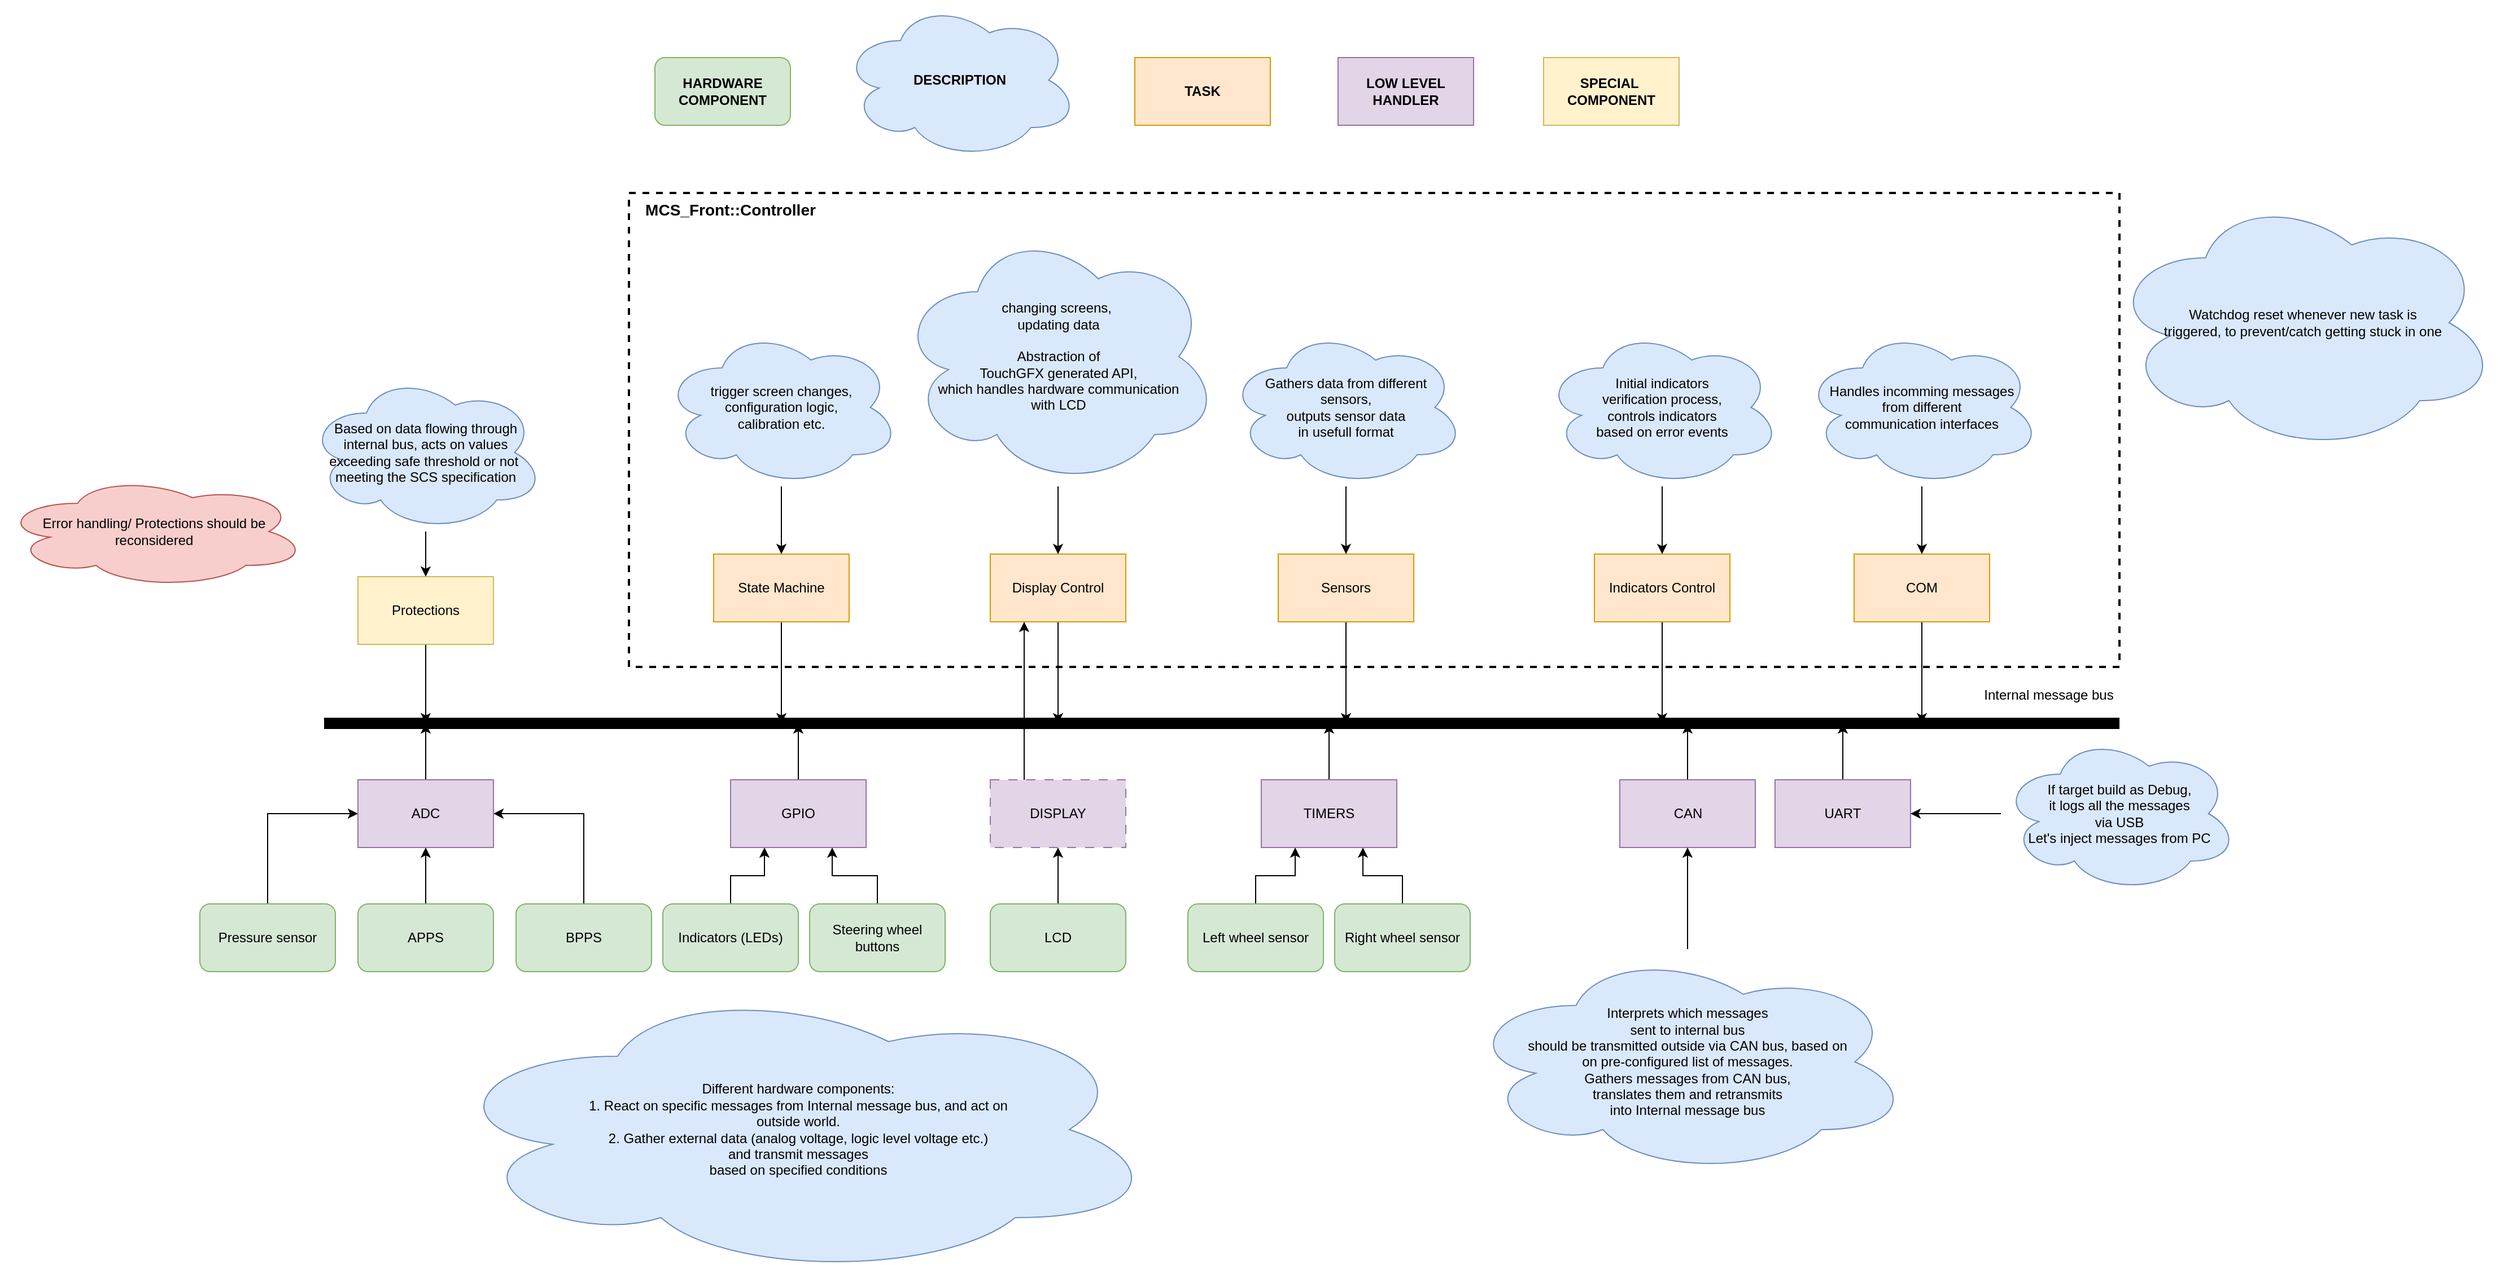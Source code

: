 <mxfile pages="3">
    <diagram name="MCS_Front" id="a141eldXB_yOH9qCXIpR">
        <mxGraphModel dx="2982" dy="2298" grid="1" gridSize="10" guides="1" tooltips="1" connect="1" arrows="1" fold="1" page="1" pageScale="1" pageWidth="850" pageHeight="1100" math="0" shadow="0">
            <root>
                <mxCell id="0"/>
                <mxCell id="1" parent="0"/>
                <mxCell id="pfAlfjJK6MnRH2TNxaLM-64" value="" style="rounded=0;whiteSpace=wrap;html=1;fillColor=none;dashed=1;strokeWidth=2;" parent="1" vertex="1">
                    <mxGeometry x="40" y="10" width="1320" height="420" as="geometry"/>
                </mxCell>
                <mxCell id="pfAlfjJK6MnRH2TNxaLM-27" style="edgeStyle=orthogonalEdgeStyle;rounded=0;orthogonalLoop=1;jettySize=auto;html=1;" parent="1" source="pfAlfjJK6MnRH2TNxaLM-1" edge="1">
                    <mxGeometry relative="1" as="geometry">
                        <mxPoint x="420" y="480" as="targetPoint"/>
                    </mxGeometry>
                </mxCell>
                <mxCell id="pfAlfjJK6MnRH2TNxaLM-1" value="Display Control" style="rounded=0;whiteSpace=wrap;html=1;fillColor=#ffe6cc;strokeColor=#d79b00;" parent="1" vertex="1">
                    <mxGeometry x="360" y="330" width="120" height="60" as="geometry"/>
                </mxCell>
                <mxCell id="pfAlfjJK6MnRH2TNxaLM-3" style="edgeStyle=orthogonalEdgeStyle;rounded=0;orthogonalLoop=1;jettySize=auto;html=1;" parent="1" source="pfAlfjJK6MnRH2TNxaLM-2" target="pfAlfjJK6MnRH2TNxaLM-1" edge="1">
                    <mxGeometry relative="1" as="geometry"/>
                </mxCell>
                <mxCell id="pfAlfjJK6MnRH2TNxaLM-2" value="changing screens,&amp;nbsp;&lt;br&gt;updating data&lt;br&gt;&lt;br&gt;Abstraction of &lt;br&gt;TouchGFX generated API, &lt;br&gt;which handles hardware communication&lt;br&gt;with LCD" style="ellipse;shape=cloud;whiteSpace=wrap;html=1;fillColor=#dae8fc;strokeColor=#6c8ebf;" parent="1" vertex="1">
                    <mxGeometry x="277.5" y="40" width="285" height="230" as="geometry"/>
                </mxCell>
                <mxCell id="pfAlfjJK6MnRH2TNxaLM-26" style="edgeStyle=orthogonalEdgeStyle;rounded=0;orthogonalLoop=1;jettySize=auto;html=1;" parent="1" source="pfAlfjJK6MnRH2TNxaLM-4" edge="1">
                    <mxGeometry relative="1" as="geometry">
                        <mxPoint x="175" y="480" as="targetPoint"/>
                    </mxGeometry>
                </mxCell>
                <mxCell id="pfAlfjJK6MnRH2TNxaLM-4" value="State Machine" style="rounded=0;whiteSpace=wrap;html=1;fillColor=#ffe6cc;strokeColor=#d79b00;" parent="1" vertex="1">
                    <mxGeometry x="115" y="330" width="120" height="60" as="geometry"/>
                </mxCell>
                <mxCell id="pfAlfjJK6MnRH2TNxaLM-5" style="edgeStyle=orthogonalEdgeStyle;rounded=0;orthogonalLoop=1;jettySize=auto;html=1;" parent="1" source="pfAlfjJK6MnRH2TNxaLM-6" target="pfAlfjJK6MnRH2TNxaLM-4" edge="1">
                    <mxGeometry relative="1" as="geometry"/>
                </mxCell>
                <mxCell id="pfAlfjJK6MnRH2TNxaLM-6" value="trigger screen changes,&lt;br&gt;configuration logic,&lt;br&gt;calibration etc." style="ellipse;shape=cloud;whiteSpace=wrap;html=1;fillColor=#dae8fc;strokeColor=#6c8ebf;" parent="1" vertex="1">
                    <mxGeometry x="70" y="130" width="210" height="140" as="geometry"/>
                </mxCell>
                <mxCell id="pfAlfjJK6MnRH2TNxaLM-28" style="edgeStyle=orthogonalEdgeStyle;rounded=0;orthogonalLoop=1;jettySize=auto;html=1;" parent="1" source="pfAlfjJK6MnRH2TNxaLM-7" edge="1">
                    <mxGeometry relative="1" as="geometry">
                        <mxPoint x="675.0" y="480" as="targetPoint"/>
                    </mxGeometry>
                </mxCell>
                <mxCell id="pfAlfjJK6MnRH2TNxaLM-7" value="Sensors" style="rounded=0;whiteSpace=wrap;html=1;fillColor=#ffe6cc;strokeColor=#d79b00;" parent="1" vertex="1">
                    <mxGeometry x="615" y="330" width="120" height="60" as="geometry"/>
                </mxCell>
                <mxCell id="pfAlfjJK6MnRH2TNxaLM-8" style="edgeStyle=orthogonalEdgeStyle;rounded=0;orthogonalLoop=1;jettySize=auto;html=1;" parent="1" source="pfAlfjJK6MnRH2TNxaLM-9" target="pfAlfjJK6MnRH2TNxaLM-7" edge="1">
                    <mxGeometry relative="1" as="geometry"/>
                </mxCell>
                <mxCell id="pfAlfjJK6MnRH2TNxaLM-9" value="Gathers data from different&lt;br&gt;sensors,&lt;br&gt;outputs sensor data &lt;br&gt;in usefull format" style="ellipse;shape=cloud;whiteSpace=wrap;html=1;fillColor=#dae8fc;strokeColor=#6c8ebf;" parent="1" vertex="1">
                    <mxGeometry x="570" y="130" width="210" height="140" as="geometry"/>
                </mxCell>
                <mxCell id="pfAlfjJK6MnRH2TNxaLM-30" style="edgeStyle=orthogonalEdgeStyle;rounded=0;orthogonalLoop=1;jettySize=auto;html=1;" parent="1" source="pfAlfjJK6MnRH2TNxaLM-10" edge="1">
                    <mxGeometry relative="1" as="geometry">
                        <mxPoint x="955.0" y="480" as="targetPoint"/>
                    </mxGeometry>
                </mxCell>
                <mxCell id="pfAlfjJK6MnRH2TNxaLM-10" value="Indicators Control" style="rounded=0;whiteSpace=wrap;html=1;fillColor=#ffe6cc;strokeColor=#d79b00;" parent="1" vertex="1">
                    <mxGeometry x="895" y="330" width="120" height="60" as="geometry"/>
                </mxCell>
                <mxCell id="pfAlfjJK6MnRH2TNxaLM-11" style="edgeStyle=orthogonalEdgeStyle;rounded=0;orthogonalLoop=1;jettySize=auto;html=1;" parent="1" source="pfAlfjJK6MnRH2TNxaLM-12" target="pfAlfjJK6MnRH2TNxaLM-10" edge="1">
                    <mxGeometry relative="1" as="geometry"/>
                </mxCell>
                <mxCell id="pfAlfjJK6MnRH2TNxaLM-12" value="Initial indicators&lt;br&gt;verification process,&lt;br&gt;controls indicators&lt;br&gt;based on error events" style="ellipse;shape=cloud;whiteSpace=wrap;html=1;fillColor=#dae8fc;strokeColor=#6c8ebf;" parent="1" vertex="1">
                    <mxGeometry x="850" y="130" width="210" height="140" as="geometry"/>
                </mxCell>
                <mxCell id="pfAlfjJK6MnRH2TNxaLM-47" style="edgeStyle=orthogonalEdgeStyle;rounded=0;orthogonalLoop=1;jettySize=auto;html=1;entryX=0;entryY=0.5;entryDx=0;entryDy=0;" parent="1" source="pfAlfjJK6MnRH2TNxaLM-13" target="pfAlfjJK6MnRH2TNxaLM-34" edge="1">
                    <mxGeometry relative="1" as="geometry">
                        <Array as="points">
                            <mxPoint x="-280" y="560"/>
                        </Array>
                    </mxGeometry>
                </mxCell>
                <mxCell id="pfAlfjJK6MnRH2TNxaLM-13" value="Pressure sensor" style="rounded=1;whiteSpace=wrap;html=1;fillColor=#d5e8d4;strokeColor=#82b366;" parent="1" vertex="1">
                    <mxGeometry x="-340" y="640" width="120" height="60" as="geometry"/>
                </mxCell>
                <mxCell id="pfAlfjJK6MnRH2TNxaLM-48" value="" style="edgeStyle=orthogonalEdgeStyle;rounded=0;orthogonalLoop=1;jettySize=auto;html=1;" parent="1" source="pfAlfjJK6MnRH2TNxaLM-14" target="pfAlfjJK6MnRH2TNxaLM-34" edge="1">
                    <mxGeometry relative="1" as="geometry"/>
                </mxCell>
                <mxCell id="pfAlfjJK6MnRH2TNxaLM-14" value="APPS" style="rounded=1;whiteSpace=wrap;html=1;fillColor=#d5e8d4;strokeColor=#82b366;" parent="1" vertex="1">
                    <mxGeometry x="-200" y="640" width="120" height="60" as="geometry"/>
                </mxCell>
                <mxCell id="pfAlfjJK6MnRH2TNxaLM-49" style="edgeStyle=orthogonalEdgeStyle;rounded=0;orthogonalLoop=1;jettySize=auto;html=1;entryX=1;entryY=0.5;entryDx=0;entryDy=0;" parent="1" source="pfAlfjJK6MnRH2TNxaLM-15" target="pfAlfjJK6MnRH2TNxaLM-34" edge="1">
                    <mxGeometry relative="1" as="geometry">
                        <Array as="points">
                            <mxPoint y="560"/>
                        </Array>
                    </mxGeometry>
                </mxCell>
                <mxCell id="pfAlfjJK6MnRH2TNxaLM-15" value="BPPS" style="rounded=1;whiteSpace=wrap;html=1;fillColor=#d5e8d4;strokeColor=#82b366;" parent="1" vertex="1">
                    <mxGeometry x="-60" y="640" width="120" height="60" as="geometry"/>
                </mxCell>
                <mxCell id="pfAlfjJK6MnRH2TNxaLM-56" style="edgeStyle=orthogonalEdgeStyle;rounded=0;orthogonalLoop=1;jettySize=auto;html=1;entryX=0.75;entryY=1;entryDx=0;entryDy=0;" parent="1" source="pfAlfjJK6MnRH2TNxaLM-16" target="pfAlfjJK6MnRH2TNxaLM-35" edge="1">
                    <mxGeometry relative="1" as="geometry"/>
                </mxCell>
                <mxCell id="pfAlfjJK6MnRH2TNxaLM-16" value="Steering wheel buttons" style="rounded=1;whiteSpace=wrap;html=1;fillColor=#d5e8d4;strokeColor=#82b366;" parent="1" vertex="1">
                    <mxGeometry x="200" y="640" width="120" height="60" as="geometry"/>
                </mxCell>
                <mxCell id="pfAlfjJK6MnRH2TNxaLM-57" value="" style="edgeStyle=orthogonalEdgeStyle;rounded=0;orthogonalLoop=1;jettySize=auto;html=1;" parent="1" source="pfAlfjJK6MnRH2TNxaLM-17" target="pfAlfjJK6MnRH2TNxaLM-43" edge="1">
                    <mxGeometry relative="1" as="geometry"/>
                </mxCell>
                <mxCell id="pfAlfjJK6MnRH2TNxaLM-17" value="LCD" style="rounded=1;whiteSpace=wrap;html=1;fillColor=#d5e8d4;strokeColor=#82b366;" parent="1" vertex="1">
                    <mxGeometry x="360" y="640" width="120" height="60" as="geometry"/>
                </mxCell>
                <mxCell id="pfAlfjJK6MnRH2TNxaLM-55" style="edgeStyle=orthogonalEdgeStyle;rounded=0;orthogonalLoop=1;jettySize=auto;html=1;entryX=0.25;entryY=1;entryDx=0;entryDy=0;" parent="1" source="pfAlfjJK6MnRH2TNxaLM-18" target="pfAlfjJK6MnRH2TNxaLM-35" edge="1">
                    <mxGeometry relative="1" as="geometry"/>
                </mxCell>
                <mxCell id="pfAlfjJK6MnRH2TNxaLM-18" value="Indicators (LEDs)" style="rounded=1;whiteSpace=wrap;html=1;fillColor=#d5e8d4;strokeColor=#82b366;" parent="1" vertex="1">
                    <mxGeometry x="70" y="640" width="120" height="60" as="geometry"/>
                </mxCell>
                <mxCell id="pfAlfjJK6MnRH2TNxaLM-59" style="edgeStyle=orthogonalEdgeStyle;rounded=0;orthogonalLoop=1;jettySize=auto;html=1;entryX=0.25;entryY=1;entryDx=0;entryDy=0;" parent="1" source="pfAlfjJK6MnRH2TNxaLM-19" target="pfAlfjJK6MnRH2TNxaLM-36" edge="1">
                    <mxGeometry relative="1" as="geometry"/>
                </mxCell>
                <mxCell id="pfAlfjJK6MnRH2TNxaLM-19" value="Left wheel sensor" style="rounded=1;whiteSpace=wrap;html=1;fillColor=#d5e8d4;strokeColor=#82b366;" parent="1" vertex="1">
                    <mxGeometry x="535" y="640" width="120" height="60" as="geometry"/>
                </mxCell>
                <mxCell id="pfAlfjJK6MnRH2TNxaLM-60" style="edgeStyle=orthogonalEdgeStyle;rounded=0;orthogonalLoop=1;jettySize=auto;html=1;entryX=0.75;entryY=1;entryDx=0;entryDy=0;" parent="1" source="pfAlfjJK6MnRH2TNxaLM-20" target="pfAlfjJK6MnRH2TNxaLM-36" edge="1">
                    <mxGeometry relative="1" as="geometry"/>
                </mxCell>
                <mxCell id="pfAlfjJK6MnRH2TNxaLM-20" value="Right wheel sensor" style="rounded=1;whiteSpace=wrap;html=1;fillColor=#d5e8d4;strokeColor=#82b366;" parent="1" vertex="1">
                    <mxGeometry x="665" y="640" width="120" height="60" as="geometry"/>
                </mxCell>
                <mxCell id="pfAlfjJK6MnRH2TNxaLM-21" value="&lt;b&gt;HARDWARE COMPONENT&lt;/b&gt;" style="rounded=1;whiteSpace=wrap;html=1;fillColor=#d5e8d4;strokeColor=#82b366;" parent="1" vertex="1">
                    <mxGeometry x="63" y="-110" width="120" height="60" as="geometry"/>
                </mxCell>
                <mxCell id="pfAlfjJK6MnRH2TNxaLM-22" value="&lt;b&gt;DESCRIPTION&lt;/b&gt;" style="ellipse;shape=cloud;whiteSpace=wrap;html=1;fillColor=#dae8fc;strokeColor=#6c8ebf;" parent="1" vertex="1">
                    <mxGeometry x="228" y="-160" width="210" height="140" as="geometry"/>
                </mxCell>
                <mxCell id="pfAlfjJK6MnRH2TNxaLM-23" value="&lt;b&gt;TASK&lt;/b&gt;" style="rounded=0;whiteSpace=wrap;html=1;fillColor=#ffe6cc;strokeColor=#d79b00;" parent="1" vertex="1">
                    <mxGeometry x="488" y="-110" width="120" height="60" as="geometry"/>
                </mxCell>
                <mxCell id="pfAlfjJK6MnRH2TNxaLM-24" value="" style="endArrow=none;html=1;rounded=0;strokeWidth=10;jumpStyle=arc;" parent="1" edge="1">
                    <mxGeometry width="50" height="50" relative="1" as="geometry">
                        <mxPoint x="-230" y="480" as="sourcePoint"/>
                        <mxPoint x="1360" y="480" as="targetPoint"/>
                    </mxGeometry>
                </mxCell>
                <mxCell id="pfAlfjJK6MnRH2TNxaLM-25" value="Internal message bus" style="text;html=1;strokeColor=none;fillColor=none;align=center;verticalAlign=middle;whiteSpace=wrap;rounded=0;" parent="1" vertex="1">
                    <mxGeometry x="1230" y="440" width="135" height="30" as="geometry"/>
                </mxCell>
                <mxCell id="pfAlfjJK6MnRH2TNxaLM-33" value="&lt;b&gt;LOW LEVEL HANDLER&lt;/b&gt;" style="rounded=0;whiteSpace=wrap;html=1;fillColor=#e1d5e7;strokeColor=#9673a6;" parent="1" vertex="1">
                    <mxGeometry x="668" y="-110" width="120" height="60" as="geometry"/>
                </mxCell>
                <mxCell id="pfAlfjJK6MnRH2TNxaLM-52" style="edgeStyle=orthogonalEdgeStyle;rounded=0;orthogonalLoop=1;jettySize=auto;html=1;" parent="1" source="pfAlfjJK6MnRH2TNxaLM-34" edge="1">
                    <mxGeometry relative="1" as="geometry">
                        <mxPoint x="-140" y="480" as="targetPoint"/>
                    </mxGeometry>
                </mxCell>
                <mxCell id="pfAlfjJK6MnRH2TNxaLM-34" value="ADC" style="rounded=0;whiteSpace=wrap;html=1;fillColor=#e1d5e7;strokeColor=#9673a6;" parent="1" vertex="1">
                    <mxGeometry x="-200" y="530" width="120" height="60" as="geometry"/>
                </mxCell>
                <mxCell id="pfAlfjJK6MnRH2TNxaLM-54" style="edgeStyle=orthogonalEdgeStyle;rounded=0;orthogonalLoop=1;jettySize=auto;html=1;" parent="1" source="pfAlfjJK6MnRH2TNxaLM-35" edge="1">
                    <mxGeometry relative="1" as="geometry">
                        <mxPoint x="190" y="480" as="targetPoint"/>
                    </mxGeometry>
                </mxCell>
                <mxCell id="pfAlfjJK6MnRH2TNxaLM-35" value="GPIO" style="rounded=0;whiteSpace=wrap;html=1;fillColor=#e1d5e7;strokeColor=#9673a6;" parent="1" vertex="1">
                    <mxGeometry x="130" y="530" width="120" height="60" as="geometry"/>
                </mxCell>
                <mxCell id="pfAlfjJK6MnRH2TNxaLM-61" style="edgeStyle=orthogonalEdgeStyle;rounded=0;orthogonalLoop=1;jettySize=auto;html=1;" parent="1" source="pfAlfjJK6MnRH2TNxaLM-36" edge="1">
                    <mxGeometry relative="1" as="geometry">
                        <mxPoint x="660" y="480" as="targetPoint"/>
                    </mxGeometry>
                </mxCell>
                <mxCell id="pfAlfjJK6MnRH2TNxaLM-36" value="TIMERS" style="rounded=0;whiteSpace=wrap;html=1;fillColor=#e1d5e7;strokeColor=#9673a6;" parent="1" vertex="1">
                    <mxGeometry x="600" y="530" width="120" height="60" as="geometry"/>
                </mxCell>
                <mxCell id="pfAlfjJK6MnRH2TNxaLM-62" style="edgeStyle=orthogonalEdgeStyle;rounded=0;orthogonalLoop=1;jettySize=auto;html=1;" parent="1" source="pfAlfjJK6MnRH2TNxaLM-37" edge="1">
                    <mxGeometry relative="1" as="geometry">
                        <mxPoint x="977.5" y="480" as="targetPoint"/>
                    </mxGeometry>
                </mxCell>
                <mxCell id="pfAlfjJK6MnRH2TNxaLM-37" value="CAN" style="rounded=0;whiteSpace=wrap;html=1;fillColor=#e1d5e7;strokeColor=#9673a6;" parent="1" vertex="1">
                    <mxGeometry x="917.5" y="530" width="120" height="60" as="geometry"/>
                </mxCell>
                <mxCell id="pfAlfjJK6MnRH2TNxaLM-63" style="edgeStyle=orthogonalEdgeStyle;rounded=0;orthogonalLoop=1;jettySize=auto;html=1;" parent="1" source="pfAlfjJK6MnRH2TNxaLM-38" edge="1">
                    <mxGeometry relative="1" as="geometry">
                        <mxPoint x="1115" y="480" as="targetPoint"/>
                    </mxGeometry>
                </mxCell>
                <mxCell id="pfAlfjJK6MnRH2TNxaLM-38" value="UART" style="rounded=0;whiteSpace=wrap;html=1;fillColor=#e1d5e7;strokeColor=#9673a6;" parent="1" vertex="1">
                    <mxGeometry x="1055" y="530" width="120" height="60" as="geometry"/>
                </mxCell>
                <mxCell id="pfAlfjJK6MnRH2TNxaLM-40" value="" style="edgeStyle=orthogonalEdgeStyle;rounded=0;orthogonalLoop=1;jettySize=auto;html=1;" parent="1" source="pfAlfjJK6MnRH2TNxaLM-39" target="pfAlfjJK6MnRH2TNxaLM-38" edge="1">
                    <mxGeometry relative="1" as="geometry"/>
                </mxCell>
                <mxCell id="pfAlfjJK6MnRH2TNxaLM-39" value="If target build as Debug,&lt;br&gt;it logs all the messages &lt;br&gt;via USB&lt;br&gt;Let&#39;s inject messages from PC" style="ellipse;shape=cloud;whiteSpace=wrap;html=1;fillColor=#dae8fc;strokeColor=#6c8ebf;" parent="1" vertex="1">
                    <mxGeometry x="1255" y="490" width="210" height="140" as="geometry"/>
                </mxCell>
                <mxCell id="pfAlfjJK6MnRH2TNxaLM-42" value="" style="edgeStyle=orthogonalEdgeStyle;rounded=0;orthogonalLoop=1;jettySize=auto;html=1;" parent="1" source="pfAlfjJK6MnRH2TNxaLM-41" target="pfAlfjJK6MnRH2TNxaLM-37" edge="1">
                    <mxGeometry relative="1" as="geometry"/>
                </mxCell>
                <mxCell id="pfAlfjJK6MnRH2TNxaLM-41" value="Interprets which messages&lt;br&gt;sent to internal bus&lt;br&gt;should be transmitted outside via CAN bus, based on&lt;br&gt;on pre-configured list of messages.&lt;br&gt;Gathers messages from CAN bus, &lt;br&gt;translates them and retransmits&lt;br&gt;into Internal message bus" style="ellipse;shape=cloud;whiteSpace=wrap;html=1;fillColor=#dae8fc;strokeColor=#6c8ebf;" parent="1" vertex="1">
                    <mxGeometry x="780" y="680" width="395" height="200" as="geometry"/>
                </mxCell>
                <mxCell id="pfAlfjJK6MnRH2TNxaLM-51" style="edgeStyle=orthogonalEdgeStyle;rounded=0;orthogonalLoop=1;jettySize=auto;html=1;entryX=0.25;entryY=1;entryDx=0;entryDy=0;" parent="1" source="pfAlfjJK6MnRH2TNxaLM-43" target="pfAlfjJK6MnRH2TNxaLM-1" edge="1">
                    <mxGeometry relative="1" as="geometry">
                        <Array as="points">
                            <mxPoint x="390" y="520"/>
                            <mxPoint x="390" y="520"/>
                        </Array>
                    </mxGeometry>
                </mxCell>
                <mxCell id="pfAlfjJK6MnRH2TNxaLM-43" value="&lt;span style=&quot;font-weight: normal;&quot;&gt;DISPLAY&lt;/span&gt;" style="rounded=0;whiteSpace=wrap;html=1;fillColor=#e1d5e7;strokeColor=#9673a6;dashed=1;dashPattern=8 8;fontStyle=1" parent="1" vertex="1">
                    <mxGeometry x="360" y="530" width="120" height="60" as="geometry"/>
                </mxCell>
                <mxCell id="pfAlfjJK6MnRH2TNxaLM-66" value="&lt;b&gt;&lt;font style=&quot;font-size: 14px;&quot;&gt;MCS_Front::Controller&lt;/font&gt;&lt;/b&gt;" style="text;html=1;strokeColor=none;fillColor=none;align=center;verticalAlign=middle;whiteSpace=wrap;rounded=0;" parent="1" vertex="1">
                    <mxGeometry x="40" y="10" width="180" height="30" as="geometry"/>
                </mxCell>
                <mxCell id="pfAlfjJK6MnRH2TNxaLM-67" value="Different hardware components:&lt;br&gt;1. React on specific messages from Internal message bus, and act on&lt;br&gt;outside world.&lt;br&gt;2. Gather external data (analog voltage, logic level voltage etc.) &lt;br&gt;and transmit messages&lt;br&gt;based on specified conditions" style="ellipse;shape=cloud;whiteSpace=wrap;html=1;fillColor=#dae8fc;strokeColor=#6c8ebf;" parent="1" vertex="1">
                    <mxGeometry x="-130" y="710" width="640" height="260" as="geometry"/>
                </mxCell>
                <mxCell id="pfAlfjJK6MnRH2TNxaLM-68" value="&lt;b&gt;SPECIAL&amp;nbsp; COMPONENT&lt;/b&gt;" style="rounded=0;whiteSpace=wrap;html=1;fillColor=#fff2cc;strokeColor=#d6b656;" parent="1" vertex="1">
                    <mxGeometry x="850" y="-110" width="120" height="60" as="geometry"/>
                </mxCell>
                <mxCell id="pfAlfjJK6MnRH2TNxaLM-70" style="edgeStyle=orthogonalEdgeStyle;rounded=0;orthogonalLoop=1;jettySize=auto;html=1;" parent="1" source="pfAlfjJK6MnRH2TNxaLM-69" edge="1">
                    <mxGeometry relative="1" as="geometry">
                        <mxPoint x="-140" y="480" as="targetPoint"/>
                    </mxGeometry>
                </mxCell>
                <mxCell id="pfAlfjJK6MnRH2TNxaLM-69" value="Protections" style="rounded=0;whiteSpace=wrap;html=1;fillColor=#fff2cc;strokeColor=#d6b656;" parent="1" vertex="1">
                    <mxGeometry x="-200" y="350" width="120" height="60" as="geometry"/>
                </mxCell>
                <mxCell id="pfAlfjJK6MnRH2TNxaLM-72" value="" style="edgeStyle=orthogonalEdgeStyle;rounded=0;orthogonalLoop=1;jettySize=auto;html=1;" parent="1" source="pfAlfjJK6MnRH2TNxaLM-71" target="pfAlfjJK6MnRH2TNxaLM-69" edge="1">
                    <mxGeometry relative="1" as="geometry"/>
                </mxCell>
                <mxCell id="pfAlfjJK6MnRH2TNxaLM-71" value="Based on data flowing through&lt;br&gt;internal bus, acts on values&lt;br&gt;exceeding safe threshold or not&amp;nbsp;&lt;br&gt;meeting the SCS specification" style="ellipse;shape=cloud;whiteSpace=wrap;html=1;fillColor=#dae8fc;strokeColor=#6c8ebf;" parent="1" vertex="1">
                    <mxGeometry x="-245" y="170" width="210" height="140" as="geometry"/>
                </mxCell>
                <mxCell id="pfAlfjJK6MnRH2TNxaLM-73" value="Watchdog reset whenever new task is&lt;br&gt;triggered, to prevent/catch getting stuck in one" style="ellipse;shape=cloud;whiteSpace=wrap;html=1;fillColor=#dae8fc;strokeColor=#6c8ebf;" parent="1" vertex="1">
                    <mxGeometry x="1350" y="10" width="345" height="230" as="geometry"/>
                </mxCell>
                <mxCell id="pfAlfjJK6MnRH2TNxaLM-75" value="Error handling/ Protections should be reconsidered" style="ellipse;shape=cloud;whiteSpace=wrap;html=1;fillColor=#f8cecc;strokeColor=#b85450;" parent="1" vertex="1">
                    <mxGeometry x="-515.97" y="260" width="270.97" height="100" as="geometry"/>
                </mxCell>
                <mxCell id="gi7rDH6KVwP7d4Xwg8AD-5" style="edgeStyle=orthogonalEdgeStyle;rounded=0;orthogonalLoop=1;jettySize=auto;html=1;" parent="1" source="gi7rDH6KVwP7d4Xwg8AD-1" edge="1">
                    <mxGeometry relative="1" as="geometry">
                        <mxPoint x="1185" y="480" as="targetPoint"/>
                    </mxGeometry>
                </mxCell>
                <mxCell id="gi7rDH6KVwP7d4Xwg8AD-1" value="COM" style="rounded=0;whiteSpace=wrap;html=1;fillColor=#ffe6cc;strokeColor=#d79b00;" parent="1" vertex="1">
                    <mxGeometry x="1125" y="330" width="120" height="60" as="geometry"/>
                </mxCell>
                <mxCell id="gi7rDH6KVwP7d4Xwg8AD-2" style="edgeStyle=orthogonalEdgeStyle;rounded=0;orthogonalLoop=1;jettySize=auto;html=1;" parent="1" source="gi7rDH6KVwP7d4Xwg8AD-3" target="gi7rDH6KVwP7d4Xwg8AD-1" edge="1">
                    <mxGeometry relative="1" as="geometry"/>
                </mxCell>
                <mxCell id="gi7rDH6KVwP7d4Xwg8AD-3" value="Handles incomming messages&lt;br&gt;from different&lt;br&gt;communication interfaces" style="ellipse;shape=cloud;whiteSpace=wrap;html=1;fillColor=#dae8fc;strokeColor=#6c8ebf;" parent="1" vertex="1">
                    <mxGeometry x="1080" y="130" width="210" height="140" as="geometry"/>
                </mxCell>
            </root>
        </mxGraphModel>
    </diagram>
    <diagram id="3ThEnCHQtMWPFx0mB3QD" name="MCS_Back">
        <mxGraphModel dx="2236" dy="779" grid="1" gridSize="10" guides="1" tooltips="1" connect="1" arrows="1" fold="1" page="1" pageScale="1" pageWidth="850" pageHeight="1100" math="0" shadow="0">
            <root>
                <mxCell id="0"/>
                <mxCell id="1" parent="0"/>
                <mxCell id="x0bzMIw-ycmp03l2HlH2-1" value="" style="rounded=0;whiteSpace=wrap;html=1;fillColor=none;dashed=1;strokeWidth=2;" parent="1" vertex="1">
                    <mxGeometry y="20" width="1590" height="420" as="geometry"/>
                </mxCell>
                <mxCell id="SNYpVuyxDlAd9-4MnpgP-16" value="" style="edgeStyle=orthogonalEdgeStyle;rounded=0;orthogonalLoop=1;jettySize=auto;html=1;" parent="1" edge="1">
                    <mxGeometry relative="1" as="geometry">
                        <mxPoint x="675" y="330" as="sourcePoint"/>
                    </mxGeometry>
                </mxCell>
                <mxCell id="Vvla30ig_ZipGqIbBbri-15" style="edgeStyle=orthogonalEdgeStyle;rounded=0;orthogonalLoop=1;jettySize=auto;html=1;" parent="1" source="x0bzMIw-ycmp03l2HlH2-15" edge="1">
                    <mxGeometry relative="1" as="geometry">
                        <mxPoint x="680" y="480" as="targetPoint"/>
                    </mxGeometry>
                </mxCell>
                <mxCell id="x0bzMIw-ycmp03l2HlH2-15" value="Motors Control" style="rounded=0;whiteSpace=wrap;html=1;fillColor=#ffe6cc;strokeColor=#d79b00;" parent="1" vertex="1">
                    <mxGeometry x="620" y="302" width="120" height="60" as="geometry"/>
                </mxCell>
                <mxCell id="x0bzMIw-ycmp03l2HlH2-16" style="edgeStyle=orthogonalEdgeStyle;rounded=0;orthogonalLoop=1;jettySize=auto;html=1;" parent="1" source="x0bzMIw-ycmp03l2HlH2-17" target="x0bzMIw-ycmp03l2HlH2-15" edge="1">
                    <mxGeometry relative="1" as="geometry"/>
                </mxCell>
                <mxCell id="x0bzMIw-ycmp03l2HlH2-17" value="Based on different measured&lt;br&gt;values, determine torque&lt;br&gt;reference" style="ellipse;shape=cloud;whiteSpace=wrap;html=1;fillColor=#dae8fc;strokeColor=#6c8ebf;" parent="1" vertex="1">
                    <mxGeometry x="575" y="102" width="210" height="140" as="geometry"/>
                </mxCell>
                <mxCell id="SNYpVuyxDlAd9-4MnpgP-40" value="" style="edgeStyle=orthogonalEdgeStyle;rounded=0;orthogonalLoop=1;jettySize=auto;html=1;" parent="1" source="x0bzMIw-ycmp03l2HlH2-19" target="x0bzMIw-ycmp03l2HlH2-37" edge="1">
                    <mxGeometry relative="1" as="geometry"/>
                </mxCell>
                <mxCell id="x0bzMIw-ycmp03l2HlH2-19" value="LV batter (voltage value)" style="rounded=1;whiteSpace=wrap;html=1;fillColor=#d5e8d4;strokeColor=#82b366;" parent="1" vertex="1">
                    <mxGeometry x="380" y="630" width="120" height="60" as="geometry"/>
                </mxCell>
                <mxCell id="SNYpVuyxDlAd9-4MnpgP-44" style="edgeStyle=orthogonalEdgeStyle;rounded=0;orthogonalLoop=1;jettySize=auto;html=1;entryX=1;entryY=0.75;entryDx=0;entryDy=0;" parent="1" source="x0bzMIw-ycmp03l2HlH2-21" target="x0bzMIw-ycmp03l2HlH2-39" edge="1">
                    <mxGeometry relative="1" as="geometry">
                        <Array as="points">
                            <mxPoint x="150" y="575"/>
                        </Array>
                    </mxGeometry>
                </mxCell>
                <mxCell id="x0bzMIw-ycmp03l2HlH2-21" value="SDC status" style="rounded=1;whiteSpace=wrap;html=1;fillColor=#d5e8d4;strokeColor=#82b366;" parent="1" vertex="1">
                    <mxGeometry x="90" y="630" width="120" height="60" as="geometry"/>
                </mxCell>
                <mxCell id="SNYpVuyxDlAd9-4MnpgP-23" style="edgeStyle=orthogonalEdgeStyle;rounded=0;orthogonalLoop=1;jettySize=auto;html=1;entryX=1;entryY=0.5;entryDx=0;entryDy=0;" parent="1" source="x0bzMIw-ycmp03l2HlH2-23" target="x0bzMIw-ycmp03l2HlH2-41" edge="1">
                    <mxGeometry relative="1" as="geometry">
                        <Array as="points">
                            <mxPoint x="850" y="560"/>
                        </Array>
                    </mxGeometry>
                </mxCell>
                <mxCell id="x0bzMIw-ycmp03l2HlH2-23" value="Water pump" style="rounded=1;whiteSpace=wrap;html=1;fillColor=#d5e8d4;strokeColor=#82b366;" parent="1" vertex="1">
                    <mxGeometry x="797.5" y="640" width="120" height="60" as="geometry"/>
                </mxCell>
                <mxCell id="SNYpVuyxDlAd9-4MnpgP-41" style="edgeStyle=orthogonalEdgeStyle;rounded=0;orthogonalLoop=1;jettySize=auto;html=1;entryX=0;entryY=0.5;entryDx=0;entryDy=0;" parent="1" source="x0bzMIw-ycmp03l2HlH2-25" target="x0bzMIw-ycmp03l2HlH2-37" edge="1">
                    <mxGeometry relative="1" as="geometry">
                        <Array as="points">
                            <mxPoint x="330" y="560"/>
                        </Array>
                    </mxGeometry>
                </mxCell>
                <mxCell id="SNYpVuyxDlAd9-4MnpgP-45" style="edgeStyle=orthogonalEdgeStyle;rounded=0;orthogonalLoop=1;jettySize=auto;html=1;entryX=1;entryY=0.5;entryDx=0;entryDy=0;" parent="1" source="x0bzMIw-ycmp03l2HlH2-25" target="x0bzMIw-ycmp03l2HlH2-39" edge="1">
                    <mxGeometry relative="1" as="geometry">
                        <Array as="points">
                            <mxPoint x="310" y="560"/>
                        </Array>
                    </mxGeometry>
                </mxCell>
                <mxCell id="x0bzMIw-ycmp03l2HlH2-25" value="Brake light" style="rounded=1;whiteSpace=wrap;html=1;fillColor=#d5e8d4;strokeColor=#82b366;" parent="1" vertex="1">
                    <mxGeometry x="250" y="630" width="120" height="60" as="geometry"/>
                </mxCell>
                <mxCell id="SNYpVuyxDlAd9-4MnpgP-43" style="edgeStyle=orthogonalEdgeStyle;rounded=0;orthogonalLoop=1;jettySize=auto;html=1;entryX=0.75;entryY=1;entryDx=0;entryDy=0;" parent="1" source="x0bzMIw-ycmp03l2HlH2-29" target="x0bzMIw-ycmp03l2HlH2-39" edge="1">
                    <mxGeometry relative="1" as="geometry"/>
                </mxCell>
                <mxCell id="x0bzMIw-ycmp03l2HlH2-29" value="R2D buzzer" style="rounded=1;whiteSpace=wrap;html=1;fillColor=#d5e8d4;strokeColor=#82b366;" parent="1" vertex="1">
                    <mxGeometry x="-40" y="630" width="120" height="60" as="geometry"/>
                </mxCell>
                <mxCell id="x0bzMIw-ycmp03l2HlH2-30" style="edgeStyle=orthogonalEdgeStyle;rounded=0;orthogonalLoop=1;jettySize=auto;html=1;entryX=0.25;entryY=1;entryDx=0;entryDy=0;" parent="1" source="x0bzMIw-ycmp03l2HlH2-31" target="x0bzMIw-ycmp03l2HlH2-41" edge="1">
                    <mxGeometry relative="1" as="geometry"/>
                </mxCell>
                <mxCell id="x0bzMIw-ycmp03l2HlH2-31" value="Left wheel sensor" style="rounded=1;whiteSpace=wrap;html=1;fillColor=#d5e8d4;strokeColor=#82b366;" parent="1" vertex="1">
                    <mxGeometry x="535" y="640" width="120" height="60" as="geometry"/>
                </mxCell>
                <mxCell id="x0bzMIw-ycmp03l2HlH2-32" style="edgeStyle=orthogonalEdgeStyle;rounded=0;orthogonalLoop=1;jettySize=auto;html=1;entryX=0.75;entryY=1;entryDx=0;entryDy=0;" parent="1" source="x0bzMIw-ycmp03l2HlH2-33" target="x0bzMIw-ycmp03l2HlH2-41" edge="1">
                    <mxGeometry relative="1" as="geometry"/>
                </mxCell>
                <mxCell id="x0bzMIw-ycmp03l2HlH2-33" value="Right wheel sensor" style="rounded=1;whiteSpace=wrap;html=1;fillColor=#d5e8d4;strokeColor=#82b366;" parent="1" vertex="1">
                    <mxGeometry x="665" y="640" width="120" height="60" as="geometry"/>
                </mxCell>
                <mxCell id="x0bzMIw-ycmp03l2HlH2-34" value="" style="endArrow=none;html=1;rounded=0;strokeWidth=10;jumpStyle=arc;" parent="1" edge="1">
                    <mxGeometry width="50" height="50" relative="1" as="geometry">
                        <mxPoint x="-230" y="480" as="sourcePoint"/>
                        <mxPoint x="1580" y="480" as="targetPoint"/>
                    </mxGeometry>
                </mxCell>
                <mxCell id="x0bzMIw-ycmp03l2HlH2-35" value="Internal message bus" style="text;html=1;strokeColor=none;fillColor=none;align=center;verticalAlign=middle;whiteSpace=wrap;rounded=0;" parent="1" vertex="1">
                    <mxGeometry x="-135" y="440" width="135" height="30" as="geometry"/>
                </mxCell>
                <mxCell id="Vvla30ig_ZipGqIbBbri-10" style="edgeStyle=orthogonalEdgeStyle;rounded=0;orthogonalLoop=1;jettySize=auto;html=1;" parent="1" source="x0bzMIw-ycmp03l2HlH2-37" edge="1">
                    <mxGeometry relative="1" as="geometry">
                        <mxPoint x="440" y="480" as="targetPoint"/>
                    </mxGeometry>
                </mxCell>
                <mxCell id="x0bzMIw-ycmp03l2HlH2-37" value="ADC" style="rounded=0;whiteSpace=wrap;html=1;fillColor=#e1d5e7;strokeColor=#9673a6;" parent="1" vertex="1">
                    <mxGeometry x="380" y="530" width="120" height="60" as="geometry"/>
                </mxCell>
                <mxCell id="SNYpVuyxDlAd9-4MnpgP-30" style="edgeStyle=orthogonalEdgeStyle;rounded=0;orthogonalLoop=1;jettySize=auto;html=1;" parent="1" source="x0bzMIw-ycmp03l2HlH2-39" edge="1">
                    <mxGeometry relative="1" as="geometry">
                        <mxPoint x="-60" y="480" as="targetPoint"/>
                    </mxGeometry>
                </mxCell>
                <mxCell id="x0bzMIw-ycmp03l2HlH2-39" value="GPIO" style="rounded=0;whiteSpace=wrap;html=1;fillColor=#e1d5e7;strokeColor=#9673a6;" parent="1" vertex="1">
                    <mxGeometry x="-120" y="530" width="120" height="60" as="geometry"/>
                </mxCell>
                <mxCell id="x0bzMIw-ycmp03l2HlH2-40" style="edgeStyle=orthogonalEdgeStyle;rounded=0;orthogonalLoop=1;jettySize=auto;html=1;" parent="1" source="x0bzMIw-ycmp03l2HlH2-41" edge="1">
                    <mxGeometry relative="1" as="geometry">
                        <mxPoint x="660" y="480" as="targetPoint"/>
                    </mxGeometry>
                </mxCell>
                <mxCell id="x0bzMIw-ycmp03l2HlH2-41" value="TIMERS" style="rounded=0;whiteSpace=wrap;html=1;fillColor=#e1d5e7;strokeColor=#9673a6;" parent="1" vertex="1">
                    <mxGeometry x="600" y="530" width="120" height="60" as="geometry"/>
                </mxCell>
                <mxCell id="SNYpVuyxDlAd9-4MnpgP-32" style="edgeStyle=orthogonalEdgeStyle;rounded=0;orthogonalLoop=1;jettySize=auto;html=1;" parent="1" source="x0bzMIw-ycmp03l2HlH2-43" edge="1">
                    <mxGeometry relative="1" as="geometry">
                        <mxPoint x="990" y="480" as="targetPoint"/>
                    </mxGeometry>
                </mxCell>
                <mxCell id="x0bzMIw-ycmp03l2HlH2-43" value="CAN" style="rounded=0;whiteSpace=wrap;html=1;fillColor=#e1d5e7;strokeColor=#9673a6;" parent="1" vertex="1">
                    <mxGeometry x="930" y="530" width="120" height="60" as="geometry"/>
                </mxCell>
                <mxCell id="SNYpVuyxDlAd9-4MnpgP-33" style="edgeStyle=orthogonalEdgeStyle;rounded=0;orthogonalLoop=1;jettySize=auto;html=1;" parent="1" source="x0bzMIw-ycmp03l2HlH2-45" edge="1">
                    <mxGeometry relative="1" as="geometry">
                        <mxPoint x="1120" y="480" as="targetPoint"/>
                    </mxGeometry>
                </mxCell>
                <mxCell id="x0bzMIw-ycmp03l2HlH2-45" value="UART" style="rounded=0;whiteSpace=wrap;html=1;fillColor=#e1d5e7;strokeColor=#9673a6;" parent="1" vertex="1">
                    <mxGeometry x="1060" y="530" width="120" height="60" as="geometry"/>
                </mxCell>
                <mxCell id="x0bzMIw-ycmp03l2HlH2-52" value="&lt;b&gt;&lt;font style=&quot;font-size: 14px;&quot;&gt;MCS_Back::Controller&lt;/font&gt;&lt;/b&gt;" style="text;html=1;strokeColor=none;fillColor=none;align=center;verticalAlign=middle;whiteSpace=wrap;rounded=0;" parent="1" vertex="1">
                    <mxGeometry y="20" width="180" height="30" as="geometry"/>
                </mxCell>
                <mxCell id="x0bzMIw-ycmp03l2HlH2-54" style="edgeStyle=orthogonalEdgeStyle;rounded=0;orthogonalLoop=1;jettySize=auto;html=1;" parent="1" source="x0bzMIw-ycmp03l2HlH2-55" edge="1">
                    <mxGeometry relative="1" as="geometry">
                        <mxPoint x="-140" y="480" as="targetPoint"/>
                    </mxGeometry>
                </mxCell>
                <mxCell id="x0bzMIw-ycmp03l2HlH2-55" value="Protections" style="rounded=0;whiteSpace=wrap;html=1;fillColor=#fff2cc;strokeColor=#d6b656;" parent="1" vertex="1">
                    <mxGeometry x="-200" y="350" width="120" height="60" as="geometry"/>
                </mxCell>
                <mxCell id="SNYpVuyxDlAd9-4MnpgP-42" style="edgeStyle=orthogonalEdgeStyle;rounded=0;orthogonalLoop=1;jettySize=auto;html=1;entryX=0.25;entryY=1;entryDx=0;entryDy=0;" parent="1" source="SNYpVuyxDlAd9-4MnpgP-9" target="x0bzMIw-ycmp03l2HlH2-39" edge="1">
                    <mxGeometry relative="1" as="geometry"/>
                </mxCell>
                <mxCell id="SNYpVuyxDlAd9-4MnpgP-9" value="MD right (permits)" style="rounded=1;whiteSpace=wrap;html=1;fillColor=#d5e8d4;strokeColor=#82b366;" parent="1" vertex="1">
                    <mxGeometry x="-200" y="630" width="120" height="60" as="geometry"/>
                </mxCell>
                <mxCell id="SNYpVuyxDlAd9-4MnpgP-25" style="edgeStyle=orthogonalEdgeStyle;rounded=0;orthogonalLoop=1;jettySize=auto;html=1;entryX=0;entryY=0.5;entryDx=0;entryDy=0;" parent="1" source="SNYpVuyxDlAd9-4MnpgP-10" target="x0bzMIw-ycmp03l2HlH2-39" edge="1">
                    <mxGeometry relative="1" as="geometry">
                        <Array as="points">
                            <mxPoint x="-270" y="560"/>
                        </Array>
                    </mxGeometry>
                </mxCell>
                <mxCell id="SNYpVuyxDlAd9-4MnpgP-10" value="MD left (permits)" style="rounded=1;whiteSpace=wrap;html=1;fillColor=#d5e8d4;strokeColor=#82b366;" parent="1" vertex="1">
                    <mxGeometry x="-330" y="630" width="120" height="60" as="geometry"/>
                </mxCell>
                <mxCell id="SNYpVuyxDlAd9-4MnpgP-20" value="" style="edgeStyle=orthogonalEdgeStyle;rounded=0;orthogonalLoop=1;jettySize=auto;html=1;" parent="1" source="SNYpVuyxDlAd9-4MnpgP-11" target="SNYpVuyxDlAd9-4MnpgP-12" edge="1">
                    <mxGeometry relative="1" as="geometry"/>
                </mxCell>
                <mxCell id="SNYpVuyxDlAd9-4MnpgP-11" value="SD card" style="rounded=1;whiteSpace=wrap;html=1;fillColor=#d5e8d4;strokeColor=#82b366;" parent="1" vertex="1">
                    <mxGeometry x="1450" y="620" width="120" height="60" as="geometry"/>
                </mxCell>
                <mxCell id="SNYpVuyxDlAd9-4MnpgP-19" style="edgeStyle=orthogonalEdgeStyle;rounded=0;orthogonalLoop=1;jettySize=auto;html=1;" parent="1" source="SNYpVuyxDlAd9-4MnpgP-12" edge="1">
                    <mxGeometry relative="1" as="geometry">
                        <mxPoint x="1510" y="480" as="targetPoint"/>
                    </mxGeometry>
                </mxCell>
                <mxCell id="SNYpVuyxDlAd9-4MnpgP-12" value="SPI" style="rounded=0;whiteSpace=wrap;html=1;fillColor=#e1d5e7;strokeColor=#9673a6;" parent="1" vertex="1">
                    <mxGeometry x="1450" y="530" width="120" height="60" as="geometry"/>
                </mxCell>
                <mxCell id="SNYpVuyxDlAd9-4MnpgP-18" style="edgeStyle=orthogonalEdgeStyle;rounded=0;orthogonalLoop=1;jettySize=auto;html=1;" parent="1" source="SNYpVuyxDlAd9-4MnpgP-14" edge="1">
                    <mxGeometry relative="1" as="geometry">
                        <mxPoint x="1250" y="480" as="targetPoint"/>
                    </mxGeometry>
                </mxCell>
                <mxCell id="SNYpVuyxDlAd9-4MnpgP-14" value="UART" style="rounded=0;whiteSpace=wrap;html=1;fillColor=#e1d5e7;strokeColor=#9673a6;" parent="1" vertex="1">
                    <mxGeometry x="1190" y="530" width="120" height="60" as="geometry"/>
                </mxCell>
                <mxCell id="SNYpVuyxDlAd9-4MnpgP-22" value="" style="edgeStyle=orthogonalEdgeStyle;rounded=0;orthogonalLoop=1;jettySize=auto;html=1;" parent="1" source="SNYpVuyxDlAd9-4MnpgP-15" target="SNYpVuyxDlAd9-4MnpgP-14" edge="1">
                    <mxGeometry relative="1" as="geometry"/>
                </mxCell>
                <mxCell id="SNYpVuyxDlAd9-4MnpgP-35" style="edgeStyle=orthogonalEdgeStyle;rounded=0;orthogonalLoop=1;jettySize=auto;html=1;entryX=0.5;entryY=1;entryDx=0;entryDy=0;" parent="1" source="SNYpVuyxDlAd9-4MnpgP-15" target="SNYpVuyxDlAd9-4MnpgP-31" edge="1">
                    <mxGeometry relative="1" as="geometry"/>
                </mxCell>
                <mxCell id="SNYpVuyxDlAd9-4MnpgP-15" value="Telemetry board" style="rounded=1;whiteSpace=wrap;html=1;fillColor=#d5e8d4;strokeColor=#82b366;" parent="1" vertex="1">
                    <mxGeometry x="1190" y="620" width="120" height="60" as="geometry"/>
                </mxCell>
                <mxCell id="SNYpVuyxDlAd9-4MnpgP-37" style="edgeStyle=orthogonalEdgeStyle;rounded=0;orthogonalLoop=1;jettySize=auto;html=1;" parent="1" source="SNYpVuyxDlAd9-4MnpgP-31" edge="1">
                    <mxGeometry relative="1" as="geometry">
                        <mxPoint x="1380" y="480" as="targetPoint"/>
                    </mxGeometry>
                </mxCell>
                <mxCell id="SNYpVuyxDlAd9-4MnpgP-31" value="SPI" style="rounded=0;whiteSpace=wrap;html=1;fillColor=#e1d5e7;strokeColor=#9673a6;" parent="1" vertex="1">
                    <mxGeometry x="1320" y="530" width="120" height="60" as="geometry"/>
                </mxCell>
                <mxCell id="SNYpVuyxDlAd9-4MnpgP-38" value="Check if SPI is necessary &lt;br&gt;and if so, for what" style="ellipse;shape=cloud;whiteSpace=wrap;html=1;fillColor=#dae8fc;strokeColor=#6c8ebf;" parent="1" vertex="1">
                    <mxGeometry x="1230" y="670" width="210" height="140" as="geometry"/>
                </mxCell>
                <mxCell id="Vvla30ig_ZipGqIbBbri-16" style="edgeStyle=orthogonalEdgeStyle;rounded=0;orthogonalLoop=1;jettySize=auto;html=1;" parent="1" source="SNYpVuyxDlAd9-4MnpgP-47" edge="1">
                    <mxGeometry relative="1" as="geometry">
                        <mxPoint x="925" y="480" as="targetPoint"/>
                    </mxGeometry>
                </mxCell>
                <mxCell id="SNYpVuyxDlAd9-4MnpgP-47" value="Auxiliaries Control" style="rounded=0;whiteSpace=wrap;html=1;fillColor=#ffe6cc;strokeColor=#d79b00;" parent="1" vertex="1">
                    <mxGeometry x="865" y="302" width="120" height="60" as="geometry"/>
                </mxCell>
                <mxCell id="SNYpVuyxDlAd9-4MnpgP-48" style="edgeStyle=orthogonalEdgeStyle;rounded=0;orthogonalLoop=1;jettySize=auto;html=1;" parent="1" source="SNYpVuyxDlAd9-4MnpgP-49" target="SNYpVuyxDlAd9-4MnpgP-47" edge="1">
                    <mxGeometry relative="1" as="geometry"/>
                </mxCell>
                <mxCell id="SNYpVuyxDlAd9-4MnpgP-49" value="brake light, water pump,&lt;br&gt;r2d buzzer" style="ellipse;shape=cloud;whiteSpace=wrap;html=1;fillColor=#dae8fc;strokeColor=#6c8ebf;" parent="1" vertex="1">
                    <mxGeometry x="820" y="102" width="210" height="140" as="geometry"/>
                </mxCell>
                <mxCell id="Vvla30ig_ZipGqIbBbri-17" style="edgeStyle=orthogonalEdgeStyle;rounded=0;orthogonalLoop=1;jettySize=auto;html=1;" parent="1" source="Vvla30ig_ZipGqIbBbri-1" edge="1">
                    <mxGeometry relative="1" as="geometry">
                        <mxPoint x="1170" y="480" as="targetPoint"/>
                    </mxGeometry>
                </mxCell>
                <mxCell id="Vvla30ig_ZipGqIbBbri-1" value="Sensors" style="rounded=0;whiteSpace=wrap;html=1;fillColor=#ffe6cc;strokeColor=#d79b00;" parent="1" vertex="1">
                    <mxGeometry x="1110" y="302" width="120" height="60" as="geometry"/>
                </mxCell>
                <mxCell id="Vvla30ig_ZipGqIbBbri-2" style="edgeStyle=orthogonalEdgeStyle;rounded=0;orthogonalLoop=1;jettySize=auto;html=1;" parent="1" source="Vvla30ig_ZipGqIbBbri-3" target="Vvla30ig_ZipGqIbBbri-1" edge="1">
                    <mxGeometry relative="1" as="geometry"/>
                </mxCell>
                <mxCell id="Vvla30ig_ZipGqIbBbri-3" value="Wheel sensors,&lt;br&gt;accelerometer,&lt;br&gt;" style="ellipse;shape=cloud;whiteSpace=wrap;html=1;fillColor=#dae8fc;strokeColor=#6c8ebf;" parent="1" vertex="1">
                    <mxGeometry x="1065" y="102" width="210" height="140" as="geometry"/>
                </mxCell>
                <mxCell id="Vvla30ig_ZipGqIbBbri-14" style="edgeStyle=orthogonalEdgeStyle;rounded=0;orthogonalLoop=1;jettySize=auto;html=1;" parent="1" source="Vvla30ig_ZipGqIbBbri-4" edge="1">
                    <mxGeometry relative="1" as="geometry">
                        <mxPoint x="425" y="480" as="targetPoint"/>
                    </mxGeometry>
                </mxCell>
                <mxCell id="Vvla30ig_ZipGqIbBbri-4" value="State Machine" style="rounded=0;whiteSpace=wrap;html=1;fillColor=#ffe6cc;strokeColor=#d79b00;" parent="1" vertex="1">
                    <mxGeometry x="365" y="302" width="120" height="60" as="geometry"/>
                </mxCell>
                <mxCell id="Vvla30ig_ZipGqIbBbri-5" style="edgeStyle=orthogonalEdgeStyle;rounded=0;orthogonalLoop=1;jettySize=auto;html=1;" parent="1" source="Vvla30ig_ZipGqIbBbri-6" target="Vvla30ig_ZipGqIbBbri-4" edge="1">
                    <mxGeometry relative="1" as="geometry"/>
                </mxCell>
                <mxCell id="Vvla30ig_ZipGqIbBbri-6" value="Determine when to allow&lt;br&gt;for AIRs to close,&lt;br&gt;when to grant MDs permits" style="ellipse;shape=cloud;whiteSpace=wrap;html=1;fillColor=#dae8fc;strokeColor=#6c8ebf;" parent="1" vertex="1">
                    <mxGeometry x="320" y="90" width="210" height="140" as="geometry"/>
                </mxCell>
                <mxCell id="Vvla30ig_ZipGqIbBbri-7" value="Check:&lt;br&gt;1. LV battery,&lt;br&gt;2. Brake light health," style="ellipse;shape=cloud;whiteSpace=wrap;html=1;fillColor=#dae8fc;strokeColor=#6c8ebf;" parent="1" vertex="1">
                    <mxGeometry x="-250" y="180" width="210" height="140" as="geometry"/>
                </mxCell>
                <mxCell id="Vvla30ig_ZipGqIbBbri-18" style="edgeStyle=orthogonalEdgeStyle;rounded=0;orthogonalLoop=1;jettySize=auto;html=1;" parent="1" source="Vvla30ig_ZipGqIbBbri-11" edge="1">
                    <mxGeometry relative="1" as="geometry">
                        <mxPoint x="1395" y="480" as="targetPoint"/>
                    </mxGeometry>
                </mxCell>
                <mxCell id="Vvla30ig_ZipGqIbBbri-11" value="GPS" style="rounded=0;whiteSpace=wrap;html=1;fillColor=#ffe6cc;strokeColor=#d79b00;dashed=1;" parent="1" vertex="1">
                    <mxGeometry x="1335" y="302" width="120" height="60" as="geometry"/>
                </mxCell>
                <mxCell id="Vvla30ig_ZipGqIbBbri-12" style="edgeStyle=orthogonalEdgeStyle;rounded=0;orthogonalLoop=1;jettySize=auto;html=1;" parent="1" source="Vvla30ig_ZipGqIbBbri-13" target="Vvla30ig_ZipGqIbBbri-11" edge="1">
                    <mxGeometry relative="1" as="geometry"/>
                </mxCell>
                <mxCell id="Vvla30ig_ZipGqIbBbri-13" value="To be discussed" style="ellipse;shape=cloud;whiteSpace=wrap;html=1;fillColor=#dae8fc;strokeColor=#6c8ebf;" parent="1" vertex="1">
                    <mxGeometry x="1290" y="102" width="210" height="140" as="geometry"/>
                </mxCell>
                <mxCell id="_GCrA9TUkojndLfPBc9U-4" style="edgeStyle=orthogonalEdgeStyle;rounded=0;orthogonalLoop=1;jettySize=auto;html=1;" parent="1" source="_GCrA9TUkojndLfPBc9U-1" edge="1">
                    <mxGeometry relative="1" as="geometry">
                        <mxPoint x="185" y="480" as="targetPoint"/>
                    </mxGeometry>
                </mxCell>
                <mxCell id="_GCrA9TUkojndLfPBc9U-1" value="COM" style="rounded=0;whiteSpace=wrap;html=1;fillColor=#ffe6cc;strokeColor=#d79b00;" parent="1" vertex="1">
                    <mxGeometry x="125" y="302" width="120" height="60" as="geometry"/>
                </mxCell>
                <mxCell id="_GCrA9TUkojndLfPBc9U-2" style="edgeStyle=orthogonalEdgeStyle;rounded=0;orthogonalLoop=1;jettySize=auto;html=1;" parent="1" source="_GCrA9TUkojndLfPBc9U-3" target="_GCrA9TUkojndLfPBc9U-1" edge="1">
                    <mxGeometry relative="1" as="geometry"/>
                </mxCell>
                <mxCell id="_GCrA9TUkojndLfPBc9U-3" value="Handles incomming messages&lt;br&gt;from different&lt;br&gt;communication interfaces" style="ellipse;shape=cloud;whiteSpace=wrap;html=1;fillColor=#dae8fc;strokeColor=#6c8ebf;" parent="1" vertex="1">
                    <mxGeometry x="80" y="102" width="210" height="140" as="geometry"/>
                </mxCell>
            </root>
        </mxGraphModel>
    </diagram>
    <diagram id="gegAcbefSECvZ6BG0AB7" name="CAN Priorities">
        <mxGraphModel dx="1386" dy="779" grid="1" gridSize="10" guides="1" tooltips="1" connect="1" arrows="1" fold="1" page="1" pageScale="1" pageWidth="850" pageHeight="1100" math="0" shadow="0">
            <root>
                <mxCell id="0"/>
                <mxCell id="1" parent="0"/>
                <mxCell id="0kO0fkuyX85qMhsjkIPd-1" value="MCS_Back" style="rounded=0;whiteSpace=wrap;html=1;" parent="1" vertex="1">
                    <mxGeometry x="365" y="650" width="120" height="60" as="geometry"/>
                </mxCell>
                <mxCell id="0kO0fkuyX85qMhsjkIPd-2" value="MCS_Front" style="rounded=0;whiteSpace=wrap;html=1;" parent="1" vertex="1">
                    <mxGeometry x="365" y="730" width="120" height="60" as="geometry"/>
                </mxCell>
                <mxCell id="0kO0fkuyX85qMhsjkIPd-3" value="MCS_TSAC" style="rounded=0;whiteSpace=wrap;html=1;" parent="1" vertex="1">
                    <mxGeometry x="365" y="410" width="120" height="60" as="geometry"/>
                </mxCell>
                <mxCell id="0kO0fkuyX85qMhsjkIPd-4" value="BMS" style="rounded=0;whiteSpace=wrap;html=1;" parent="1" vertex="1">
                    <mxGeometry x="365" y="330" width="120" height="60" as="geometry"/>
                </mxCell>
                <mxCell id="0kO0fkuyX85qMhsjkIPd-5" value="MDR" style="rounded=0;whiteSpace=wrap;html=1;" parent="1" vertex="1">
                    <mxGeometry x="365" y="490" width="120" height="60" as="geometry"/>
                </mxCell>
                <mxCell id="0kO0fkuyX85qMhsjkIPd-6" value="MDL" style="rounded=0;whiteSpace=wrap;html=1;" parent="1" vertex="1">
                    <mxGeometry x="365" y="570" width="120" height="60" as="geometry"/>
                </mxCell>
            </root>
        </mxGraphModel>
    </diagram>
</mxfile>